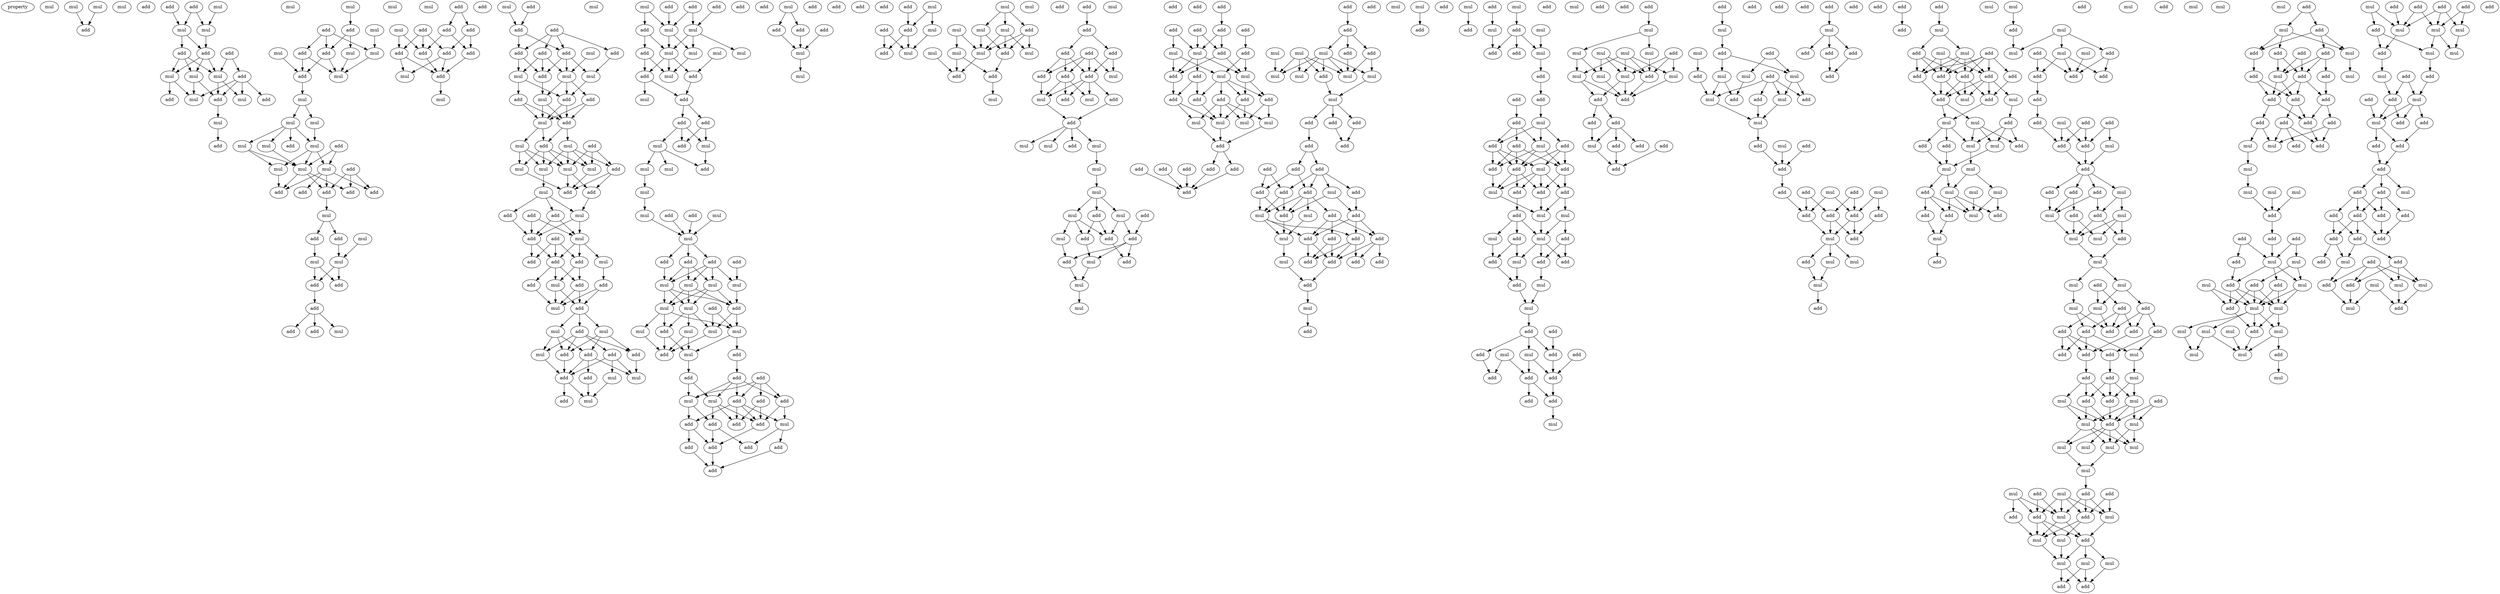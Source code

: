digraph {
    node [fontcolor=black]
    property [mul=2,lf=1.4]
    0 [ label = mul ];
    1 [ label = mul ];
    2 [ label = mul ];
    3 [ label = mul ];
    4 [ label = add ];
    5 [ label = add ];
    6 [ label = add ];
    7 [ label = mul ];
    8 [ label = mul ];
    9 [ label = add ];
    10 [ label = mul ];
    11 [ label = mul ];
    12 [ label = add ];
    13 [ label = add ];
    14 [ label = add ];
    15 [ label = mul ];
    16 [ label = add ];
    17 [ label = mul ];
    18 [ label = mul ];
    19 [ label = add ];
    20 [ label = mul ];
    21 [ label = add ];
    22 [ label = add ];
    23 [ label = mul ];
    24 [ label = mul ];
    25 [ label = add ];
    26 [ label = mul ];
    27 [ label = mul ];
    28 [ label = add ];
    29 [ label = add ];
    30 [ label = mul ];
    31 [ label = add ];
    32 [ label = add ];
    33 [ label = mul ];
    34 [ label = mul ];
    35 [ label = add ];
    36 [ label = mul ];
    37 [ label = mul ];
    38 [ label = mul ];
    39 [ label = mul ];
    40 [ label = add ];
    41 [ label = mul ];
    42 [ label = add ];
    43 [ label = mul ];
    44 [ label = mul ];
    45 [ label = mul ];
    46 [ label = add ];
    47 [ label = mul ];
    48 [ label = mul ];
    49 [ label = add ];
    50 [ label = add ];
    51 [ label = add ];
    52 [ label = add ];
    53 [ label = add ];
    54 [ label = mul ];
    55 [ label = mul ];
    56 [ label = add ];
    57 [ label = add ];
    58 [ label = mul ];
    59 [ label = mul ];
    60 [ label = mul ];
    61 [ label = add ];
    62 [ label = add ];
    63 [ label = add ];
    64 [ label = add ];
    65 [ label = mul ];
    66 [ label = add ];
    67 [ label = mul ];
    68 [ label = add ];
    69 [ label = mul ];
    70 [ label = add ];
    71 [ label = add ];
    72 [ label = add ];
    73 [ label = add ];
    74 [ label = add ];
    75 [ label = add ];
    76 [ label = add ];
    77 [ label = mul ];
    78 [ label = add ];
    79 [ label = add ];
    80 [ label = mul ];
    81 [ label = mul ];
    82 [ label = add ];
    83 [ label = add ];
    84 [ label = add ];
    85 [ label = add ];
    86 [ label = mul ];
    87 [ label = add ];
    88 [ label = add ];
    89 [ label = add ];
    90 [ label = add ];
    91 [ label = mul ];
    92 [ label = mul ];
    93 [ label = mul ];
    94 [ label = mul ];
    95 [ label = add ];
    96 [ label = add ];
    97 [ label = add ];
    98 [ label = mul ];
    99 [ label = add ];
    100 [ label = add ];
    101 [ label = mul ];
    102 [ label = add ];
    103 [ label = mul ];
    104 [ label = mul ];
    105 [ label = mul ];
    106 [ label = add ];
    107 [ label = mul ];
    108 [ label = mul ];
    109 [ label = add ];
    110 [ label = add ];
    111 [ label = mul ];
    112 [ label = add ];
    113 [ label = add ];
    114 [ label = mul ];
    115 [ label = add ];
    116 [ label = add ];
    117 [ label = mul ];
    118 [ label = add ];
    119 [ label = mul ];
    120 [ label = add ];
    121 [ label = add ];
    122 [ label = add ];
    123 [ label = mul ];
    124 [ label = add ];
    125 [ label = add ];
    126 [ label = add ];
    127 [ label = mul ];
    128 [ label = add ];
    129 [ label = add ];
    130 [ label = mul ];
    131 [ label = mul ];
    132 [ label = add ];
    133 [ label = add ];
    134 [ label = mul ];
    135 [ label = add ];
    136 [ label = add ];
    137 [ label = add ];
    138 [ label = mul ];
    139 [ label = add ];
    140 [ label = mul ];
    141 [ label = add ];
    142 [ label = mul ];
    143 [ label = mul ];
    144 [ label = mul ];
    145 [ label = add ];
    146 [ label = add ];
    147 [ label = add ];
    148 [ label = add ];
    149 [ label = mul ];
    150 [ label = mul ];
    151 [ label = mul ];
    152 [ label = add ];
    153 [ label = mul ];
    154 [ label = mul ];
    155 [ label = mul ];
    156 [ label = add ];
    157 [ label = mul ];
    158 [ label = add ];
    159 [ label = mul ];
    160 [ label = add ];
    161 [ label = add ];
    162 [ label = add ];
    163 [ label = mul ];
    164 [ label = mul ];
    165 [ label = add ];
    166 [ label = add ];
    167 [ label = mul ];
    168 [ label = mul ];
    169 [ label = add ];
    170 [ label = mul ];
    171 [ label = mul ];
    172 [ label = add ];
    173 [ label = add ];
    174 [ label = add ];
    175 [ label = mul ];
    176 [ label = mul ];
    177 [ label = add ];
    178 [ label = add ];
    179 [ label = add ];
    180 [ label = add ];
    181 [ label = mul ];
    182 [ label = mul ];
    183 [ label = mul ];
    184 [ label = mul ];
    185 [ label = mul ];
    186 [ label = add ];
    187 [ label = add ];
    188 [ label = mul ];
    189 [ label = mul ];
    190 [ label = add ];
    191 [ label = mul ];
    192 [ label = mul ];
    193 [ label = mul ];
    194 [ label = add ];
    195 [ label = mul ];
    196 [ label = add ];
    197 [ label = add ];
    198 [ label = add ];
    199 [ label = add ];
    200 [ label = add ];
    201 [ label = add ];
    202 [ label = add ];
    203 [ label = mul ];
    204 [ label = mul ];
    205 [ label = add ];
    206 [ label = add ];
    207 [ label = add ];
    208 [ label = add ];
    209 [ label = mul ];
    210 [ label = add ];
    211 [ label = add ];
    212 [ label = add ];
    213 [ label = add ];
    214 [ label = add ];
    215 [ label = mul ];
    216 [ label = add ];
    217 [ label = add ];
    218 [ label = add ];
    219 [ label = add ];
    220 [ label = add ];
    221 [ label = mul ];
    222 [ label = add ];
    223 [ label = add ];
    224 [ label = mul ];
    225 [ label = add ];
    226 [ label = mul ];
    227 [ label = mul ];
    228 [ label = add ];
    229 [ label = add ];
    230 [ label = add ];
    231 [ label = mul ];
    232 [ label = mul ];
    233 [ label = mul ];
    234 [ label = mul ];
    235 [ label = mul ];
    236 [ label = add ];
    237 [ label = mul ];
    238 [ label = mul ];
    239 [ label = mul ];
    240 [ label = add ];
    241 [ label = mul ];
    242 [ label = add ];
    243 [ label = add ];
    244 [ label = mul ];
    245 [ label = mul ];
    246 [ label = add ];
    247 [ label = add ];
    248 [ label = add ];
    249 [ label = add ];
    250 [ label = add ];
    251 [ label = add ];
    252 [ label = add ];
    253 [ label = add ];
    254 [ label = add ];
    255 [ label = mul ];
    256 [ label = mul ];
    257 [ label = mul ];
    258 [ label = add ];
    259 [ label = add ];
    260 [ label = add ];
    261 [ label = mul ];
    262 [ label = mul ];
    263 [ label = mul ];
    264 [ label = add ];
    265 [ label = mul ];
    266 [ label = mul ];
    267 [ label = add ];
    268 [ label = mul ];
    269 [ label = mul ];
    270 [ label = add ];
    271 [ label = add ];
    272 [ label = mul ];
    273 [ label = add ];
    274 [ label = add ];
    275 [ label = mul ];
    276 [ label = add ];
    277 [ label = mul ];
    278 [ label = add ];
    279 [ label = add ];
    280 [ label = mul ];
    281 [ label = add ];
    282 [ label = mul ];
    283 [ label = add ];
    284 [ label = add ];
    285 [ label = add ];
    286 [ label = add ];
    287 [ label = add ];
    288 [ label = mul ];
    289 [ label = mul ];
    290 [ label = add ];
    291 [ label = add ];
    292 [ label = add ];
    293 [ label = mul ];
    294 [ label = add ];
    295 [ label = mul ];
    296 [ label = add ];
    297 [ label = add ];
    298 [ label = add ];
    299 [ label = add ];
    300 [ label = add ];
    301 [ label = mul ];
    302 [ label = mul ];
    303 [ label = mul ];
    304 [ label = mul ];
    305 [ label = add ];
    306 [ label = add ];
    307 [ label = add ];
    308 [ label = add ];
    309 [ label = add ];
    310 [ label = add ];
    311 [ label = add ];
    312 [ label = add ];
    313 [ label = add ];
    314 [ label = add ];
    315 [ label = add ];
    316 [ label = mul ];
    317 [ label = mul ];
    318 [ label = add ];
    319 [ label = mul ];
    320 [ label = mul ];
    321 [ label = mul ];
    322 [ label = mul ];
    323 [ label = mul ];
    324 [ label = add ];
    325 [ label = mul ];
    326 [ label = add ];
    327 [ label = add ];
    328 [ label = add ];
    329 [ label = mul ];
    330 [ label = add ];
    331 [ label = add ];
    332 [ label = add ];
    333 [ label = add ];
    334 [ label = add ];
    335 [ label = add ];
    336 [ label = mul ];
    337 [ label = add ];
    338 [ label = add ];
    339 [ label = add ];
    340 [ label = add ];
    341 [ label = add ];
    342 [ label = mul ];
    343 [ label = add ];
    344 [ label = mul ];
    345 [ label = add ];
    346 [ label = add ];
    347 [ label = add ];
    348 [ label = mul ];
    349 [ label = add ];
    350 [ label = add ];
    351 [ label = mul ];
    352 [ label = add ];
    353 [ label = add ];
    354 [ label = add ];
    355 [ label = add ];
    356 [ label = mul ];
    357 [ label = add ];
    358 [ label = mul ];
    359 [ label = add ];
    360 [ label = add ];
    361 [ label = mul ];
    362 [ label = add ];
    363 [ label = add ];
    364 [ label = mul ];
    365 [ label = add ];
    366 [ label = mul ];
    367 [ label = mul ];
    368 [ label = add ];
    369 [ label = add ];
    370 [ label = add ];
    371 [ label = mul ];
    372 [ label = mul ];
    373 [ label = add ];
    374 [ label = add ];
    375 [ label = add ];
    376 [ label = add ];
    377 [ label = add ];
    378 [ label = mul ];
    379 [ label = add ];
    380 [ label = mul ];
    381 [ label = add ];
    382 [ label = add ];
    383 [ label = add ];
    384 [ label = add ];
    385 [ label = add ];
    386 [ label = mul ];
    387 [ label = add ];
    388 [ label = add ];
    389 [ label = mul ];
    390 [ label = add ];
    391 [ label = add ];
    392 [ label = mul ];
    393 [ label = mul ];
    394 [ label = add ];
    395 [ label = add ];
    396 [ label = mul ];
    397 [ label = mul ];
    398 [ label = add ];
    399 [ label = add ];
    400 [ label = add ];
    401 [ label = mul ];
    402 [ label = add ];
    403 [ label = mul ];
    404 [ label = mul ];
    405 [ label = add ];
    406 [ label = add ];
    407 [ label = mul ];
    408 [ label = mul ];
    409 [ label = add ];
    410 [ label = add ];
    411 [ label = add ];
    412 [ label = add ];
    413 [ label = add ];
    414 [ label = add ];
    415 [ label = add ];
    416 [ label = add ];
    417 [ label = mul ];
    418 [ label = add ];
    419 [ label = add ];
    420 [ label = mul ];
    421 [ label = mul ];
    422 [ label = add ];
    423 [ label = mul ];
    424 [ label = mul ];
    425 [ label = mul ];
    426 [ label = mul ];
    427 [ label = mul ];
    428 [ label = add ];
    429 [ label = mul ];
    430 [ label = mul ];
    431 [ label = add ];
    432 [ label = add ];
    433 [ label = add ];
    434 [ label = add ];
    435 [ label = add ];
    436 [ label = add ];
    437 [ label = add ];
    438 [ label = mul ];
    439 [ label = add ];
    440 [ label = add ];
    441 [ label = add ];
    442 [ label = add ];
    443 [ label = mul ];
    444 [ label = add ];
    445 [ label = mul ];
    446 [ label = add ];
    447 [ label = add ];
    448 [ label = mul ];
    449 [ label = add ];
    450 [ label = mul ];
    451 [ label = mul ];
    452 [ label = add ];
    453 [ label = add ];
    454 [ label = mul ];
    455 [ label = add ];
    456 [ label = mul ];
    457 [ label = mul ];
    458 [ label = add ];
    459 [ label = mul ];
    460 [ label = add ];
    461 [ label = add ];
    462 [ label = mul ];
    463 [ label = add ];
    464 [ label = add ];
    465 [ label = mul ];
    466 [ label = add ];
    467 [ label = add ];
    468 [ label = add ];
    469 [ label = add ];
    470 [ label = add ];
    471 [ label = add ];
    472 [ label = mul ];
    473 [ label = mul ];
    474 [ label = add ];
    475 [ label = mul ];
    476 [ label = mul ];
    477 [ label = add ];
    478 [ label = add ];
    479 [ label = add ];
    480 [ label = mul ];
    481 [ label = add ];
    482 [ label = add ];
    483 [ label = add ];
    484 [ label = add ];
    485 [ label = add ];
    486 [ label = add ];
    487 [ label = add ];
    488 [ label = add ];
    489 [ label = add ];
    490 [ label = mul ];
    491 [ label = mul ];
    492 [ label = mul ];
    493 [ label = add ];
    494 [ label = mul ];
    495 [ label = add ];
    496 [ label = add ];
    497 [ label = add ];
    498 [ label = add ];
    499 [ label = add ];
    500 [ label = add ];
    501 [ label = add ];
    502 [ label = add ];
    503 [ label = mul ];
    504 [ label = mul ];
    505 [ label = add ];
    506 [ label = mul ];
    507 [ label = mul ];
    508 [ label = add ];
    509 [ label = mul ];
    510 [ label = mul ];
    511 [ label = add ];
    512 [ label = add ];
    513 [ label = mul ];
    514 [ label = mul ];
    515 [ label = add ];
    516 [ label = mul ];
    517 [ label = mul ];
    518 [ label = mul ];
    519 [ label = add ];
    520 [ label = add ];
    521 [ label = add ];
    522 [ label = mul ];
    523 [ label = mul ];
    524 [ label = mul ];
    525 [ label = add ];
    526 [ label = add ];
    527 [ label = mul ];
    528 [ label = mul ];
    529 [ label = add ];
    530 [ label = add ];
    531 [ label = mul ];
    532 [ label = mul ];
    533 [ label = mul ];
    534 [ label = add ];
    535 [ label = add ];
    536 [ label = add ];
    537 [ label = add ];
    538 [ label = add ];
    539 [ label = add ];
    540 [ label = add ];
    541 [ label = mul ];
    542 [ label = add ];
    543 [ label = add ];
    544 [ label = add ];
    545 [ label = mul ];
    546 [ label = add ];
    547 [ label = add ];
    548 [ label = add ];
    549 [ label = mul ];
    550 [ label = add ];
    551 [ label = add ];
    552 [ label = mul ];
    553 [ label = add ];
    554 [ label = mul ];
    555 [ label = add ];
    556 [ label = mul ];
    557 [ label = add ];
    558 [ label = mul ];
    559 [ label = mul ];
    560 [ label = mul ];
    561 [ label = mul ];
    562 [ label = add ];
    563 [ label = mul ];
    564 [ label = mul ];
    565 [ label = mul ];
    566 [ label = mul ];
    567 [ label = add ];
    568 [ label = add ];
    569 [ label = add ];
    570 [ label = add ];
    571 [ label = add ];
    572 [ label = add ];
    573 [ label = add ];
    574 [ label = add ];
    575 [ label = mul ];
    576 [ label = add ];
    577 [ label = add ];
    578 [ label = add ];
    579 [ label = mul ];
    580 [ label = add ];
    581 [ label = add ];
    582 [ label = mul ];
    583 [ label = add ];
    584 [ label = mul ];
    585 [ label = add ];
    586 [ label = mul ];
    587 [ label = mul ];
    588 [ label = add ];
    589 [ label = mul ];
    590 [ label = mul ];
    591 [ label = mul ];
    592 [ label = mul ];
    593 [ label = mul ];
    594 [ label = mul ];
    595 [ label = add ];
    596 [ label = add ];
    597 [ label = add ];
    598 [ label = mul ];
    599 [ label = add ];
    600 [ label = add ];
    601 [ label = mul ];
    602 [ label = mul ];
    603 [ label = add ];
    604 [ label = mul ];
    605 [ label = add ];
    606 [ label = mul ];
    607 [ label = mul ];
    608 [ label = mul ];
    609 [ label = mul ];
    610 [ label = mul ];
    611 [ label = add ];
    612 [ label = add ];
    613 [ label = add ];
    614 [ label = add ];
    615 [ label = mul ];
    616 [ label = add ];
    617 [ label = add ];
    618 [ label = add ];
    619 [ label = add ];
    620 [ label = mul ];
    621 [ label = add ];
    622 [ label = mul ];
    623 [ label = add ];
    624 [ label = add ];
    625 [ label = mul ];
    626 [ label = add ];
    627 [ label = add ];
    628 [ label = add ];
    629 [ label = add ];
    630 [ label = add ];
    631 [ label = add ];
    632 [ label = add ];
    633 [ label = add ];
    634 [ label = mul ];
    635 [ label = mul ];
    636 [ label = add ];
    637 [ label = mul ];
    638 [ label = mul ];
    639 [ label = mul ];
    640 [ label = mul ];
    641 [ label = add ];
    642 [ label = add ];
    643 [ label = add ];
    644 [ label = add ];
    645 [ label = add ];
    646 [ label = mul ];
    647 [ label = mul ];
    648 [ label = add ];
    649 [ label = mul ];
    650 [ label = mul ];
    651 [ label = add ];
    652 [ label = add ];
    653 [ label = add ];
    654 [ label = mul ];
    655 [ label = mul ];
    656 [ label = mul ];
    657 [ label = mul ];
    658 [ label = mul ];
    659 [ label = add ];
    660 [ label = mul ];
    661 [ label = add ];
    662 [ label = mul ];
    663 [ label = mul ];
    664 [ label = mul ];
    665 [ label = add ];
    666 [ label = add ];
    667 [ label = add ];
    668 [ label = add ];
    669 [ label = mul ];
    670 [ label = add ];
    671 [ label = mul ];
    672 [ label = mul ];
    673 [ label = mul ];
    674 [ label = mul ];
    675 [ label = add ];
    676 [ label = mul ];
    677 [ label = add ];
    678 [ label = mul ];
    679 [ label = add ];
    680 [ label = add ];
    681 [ label = add ];
    682 [ label = add ];
    683 [ label = mul ];
    684 [ label = mul ];
    685 [ label = add ];
    686 [ label = add ];
    687 [ label = add ];
    688 [ label = add ];
    689 [ label = add ];
    690 [ label = add ];
    691 [ label = mul ];
    692 [ label = add ];
    693 [ label = add ];
    694 [ label = add ];
    695 [ label = add ];
    696 [ label = add ];
    697 [ label = add ];
    698 [ label = add ];
    699 [ label = add ];
    700 [ label = add ];
    701 [ label = add ];
    702 [ label = mul ];
    703 [ label = add ];
    704 [ label = add ];
    705 [ label = mul ];
    706 [ label = mul ];
    707 [ label = add ];
    708 [ label = mul ];
    709 [ label = add ];
    710 [ label = mul ];
    1 -> 5 [ name = 0 ];
    2 -> 5 [ name = 1 ];
    6 -> 11 [ name = 2 ];
    8 -> 10 [ name = 3 ];
    9 -> 10 [ name = 4 ];
    9 -> 11 [ name = 5 ];
    10 -> 12 [ name = 6 ];
    11 -> 12 [ name = 7 ];
    11 -> 13 [ name = 8 ];
    12 -> 15 [ name = 9 ];
    12 -> 17 [ name = 10 ];
    12 -> 18 [ name = 11 ];
    13 -> 15 [ name = 12 ];
    13 -> 17 [ name = 13 ];
    13 -> 18 [ name = 14 ];
    14 -> 15 [ name = 15 ];
    14 -> 16 [ name = 16 ];
    15 -> 22 [ name = 17 ];
    15 -> 23 [ name = 18 ];
    16 -> 20 [ name = 19 ];
    16 -> 21 [ name = 20 ];
    16 -> 22 [ name = 21 ];
    16 -> 23 [ name = 22 ];
    17 -> 20 [ name = 23 ];
    17 -> 22 [ name = 24 ];
    18 -> 19 [ name = 25 ];
    18 -> 20 [ name = 26 ];
    22 -> 24 [ name = 27 ];
    24 -> 25 [ name = 28 ];
    26 -> 29 [ name = 29 ];
    27 -> 33 [ name = 30 ];
    28 -> 31 [ name = 31 ];
    28 -> 32 [ name = 32 ];
    28 -> 33 [ name = 33 ];
    29 -> 31 [ name = 34 ];
    29 -> 34 [ name = 35 ];
    30 -> 35 [ name = 36 ];
    31 -> 35 [ name = 37 ];
    31 -> 36 [ name = 38 ];
    32 -> 35 [ name = 39 ];
    32 -> 36 [ name = 40 ];
    33 -> 36 [ name = 41 ];
    34 -> 36 [ name = 42 ];
    35 -> 37 [ name = 43 ];
    37 -> 38 [ name = 44 ];
    37 -> 39 [ name = 45 ];
    38 -> 40 [ name = 46 ];
    38 -> 41 [ name = 47 ];
    38 -> 43 [ name = 48 ];
    38 -> 44 [ name = 49 ];
    39 -> 44 [ name = 50 ];
    41 -> 45 [ name = 51 ];
    41 -> 47 [ name = 52 ];
    42 -> 47 [ name = 53 ];
    42 -> 48 [ name = 54 ];
    43 -> 47 [ name = 55 ];
    44 -> 45 [ name = 56 ];
    44 -> 47 [ name = 57 ];
    44 -> 48 [ name = 58 ];
    45 -> 51 [ name = 59 ];
    46 -> 50 [ name = 60 ];
    46 -> 52 [ name = 61 ];
    46 -> 53 [ name = 62 ];
    47 -> 50 [ name = 63 ];
    47 -> 51 [ name = 64 ];
    47 -> 53 [ name = 65 ];
    48 -> 49 [ name = 66 ];
    48 -> 51 [ name = 67 ];
    48 -> 52 [ name = 68 ];
    48 -> 53 [ name = 69 ];
    53 -> 54 [ name = 70 ];
    54 -> 56 [ name = 71 ];
    54 -> 57 [ name = 72 ];
    55 -> 60 [ name = 73 ];
    56 -> 60 [ name = 74 ];
    57 -> 59 [ name = 75 ];
    59 -> 61 [ name = 76 ];
    59 -> 62 [ name = 77 ];
    60 -> 61 [ name = 78 ];
    60 -> 62 [ name = 79 ];
    62 -> 63 [ name = 80 ];
    63 -> 64 [ name = 81 ];
    63 -> 66 [ name = 82 ];
    63 -> 67 [ name = 83 ];
    68 -> 70 [ name = 84 ];
    68 -> 72 [ name = 85 ];
    69 -> 73 [ name = 86 ];
    69 -> 75 [ name = 87 ];
    70 -> 74 [ name = 88 ];
    70 -> 76 [ name = 89 ];
    71 -> 73 [ name = 90 ];
    71 -> 74 [ name = 91 ];
    71 -> 75 [ name = 92 ];
    72 -> 75 [ name = 93 ];
    72 -> 76 [ name = 94 ];
    73 -> 77 [ name = 95 ];
    73 -> 78 [ name = 96 ];
    74 -> 77 [ name = 97 ];
    74 -> 78 [ name = 98 ];
    75 -> 78 [ name = 99 ];
    76 -> 78 [ name = 100 ];
    78 -> 80 [ name = 101 ];
    81 -> 83 [ name = 102 ];
    82 -> 83 [ name = 103 ];
    83 -> 87 [ name = 104 ];
    83 -> 89 [ name = 105 ];
    84 -> 85 [ name = 106 ];
    84 -> 87 [ name = 107 ];
    84 -> 88 [ name = 108 ];
    84 -> 89 [ name = 109 ];
    85 -> 92 [ name = 110 ];
    86 -> 93 [ name = 111 ];
    87 -> 90 [ name = 112 ];
    87 -> 91 [ name = 113 ];
    88 -> 90 [ name = 114 ];
    88 -> 91 [ name = 115 ];
    88 -> 93 [ name = 116 ];
    89 -> 90 [ name = 117 ];
    89 -> 92 [ name = 118 ];
    89 -> 93 [ name = 119 ];
    90 -> 94 [ name = 120 ];
    91 -> 95 [ name = 121 ];
    91 -> 96 [ name = 122 ];
    92 -> 95 [ name = 123 ];
    93 -> 94 [ name = 124 ];
    93 -> 95 [ name = 125 ];
    93 -> 97 [ name = 126 ];
    94 -> 98 [ name = 127 ];
    94 -> 99 [ name = 128 ];
    95 -> 98 [ name = 129 ];
    95 -> 99 [ name = 130 ];
    96 -> 98 [ name = 131 ];
    96 -> 99 [ name = 132 ];
    97 -> 98 [ name = 133 ];
    97 -> 99 [ name = 134 ];
    98 -> 102 [ name = 135 ];
    98 -> 103 [ name = 136 ];
    99 -> 101 [ name = 137 ];
    99 -> 102 [ name = 138 ];
    100 -> 104 [ name = 139 ];
    100 -> 106 [ name = 140 ];
    100 -> 107 [ name = 141 ];
    101 -> 104 [ name = 142 ];
    101 -> 106 [ name = 143 ];
    101 -> 107 [ name = 144 ];
    101 -> 108 [ name = 145 ];
    102 -> 104 [ name = 146 ];
    102 -> 105 [ name = 147 ];
    102 -> 107 [ name = 148 ];
    102 -> 108 [ name = 149 ];
    103 -> 104 [ name = 150 ];
    103 -> 105 [ name = 151 ];
    103 -> 108 [ name = 152 ];
    104 -> 109 [ name = 153 ];
    104 -> 110 [ name = 154 ];
    105 -> 109 [ name = 155 ];
    106 -> 109 [ name = 156 ];
    106 -> 110 [ name = 157 ];
    107 -> 109 [ name = 158 ];
    108 -> 111 [ name = 159 ];
    110 -> 114 [ name = 160 ];
    111 -> 113 [ name = 161 ];
    111 -> 114 [ name = 162 ];
    111 -> 115 [ name = 163 ];
    112 -> 117 [ name = 164 ];
    112 -> 118 [ name = 165 ];
    113 -> 118 [ name = 166 ];
    114 -> 117 [ name = 167 ];
    114 -> 118 [ name = 168 ];
    115 -> 117 [ name = 169 ];
    115 -> 118 [ name = 170 ];
    116 -> 120 [ name = 171 ];
    116 -> 121 [ name = 172 ];
    116 -> 122 [ name = 173 ];
    117 -> 119 [ name = 174 ];
    117 -> 121 [ name = 175 ];
    117 -> 122 [ name = 176 ];
    118 -> 120 [ name = 177 ];
    118 -> 122 [ name = 178 ];
    119 -> 125 [ name = 179 ];
    121 -> 123 [ name = 180 ];
    121 -> 126 [ name = 181 ];
    122 -> 123 [ name = 182 ];
    122 -> 124 [ name = 183 ];
    122 -> 126 [ name = 184 ];
    123 -> 127 [ name = 185 ];
    123 -> 128 [ name = 186 ];
    124 -> 127 [ name = 187 ];
    125 -> 127 [ name = 188 ];
    125 -> 128 [ name = 189 ];
    126 -> 127 [ name = 190 ];
    126 -> 128 [ name = 191 ];
    128 -> 129 [ name = 192 ];
    128 -> 130 [ name = 193 ];
    128 -> 131 [ name = 194 ];
    129 -> 132 [ name = 195 ];
    129 -> 133 [ name = 196 ];
    129 -> 134 [ name = 197 ];
    129 -> 135 [ name = 198 ];
    130 -> 132 [ name = 199 ];
    130 -> 134 [ name = 200 ];
    130 -> 136 [ name = 201 ];
    131 -> 132 [ name = 202 ];
    131 -> 133 [ name = 203 ];
    131 -> 136 [ name = 204 ];
    132 -> 137 [ name = 205 ];
    133 -> 138 [ name = 206 ];
    134 -> 137 [ name = 207 ];
    135 -> 137 [ name = 208 ];
    135 -> 138 [ name = 209 ];
    135 -> 140 [ name = 210 ];
    136 -> 137 [ name = 211 ];
    136 -> 138 [ name = 212 ];
    136 -> 139 [ name = 213 ];
    137 -> 141 [ name = 214 ];
    137 -> 142 [ name = 215 ];
    139 -> 142 [ name = 216 ];
    140 -> 142 [ name = 217 ];
    144 -> 148 [ name = 218 ];
    144 -> 150 [ name = 219 ];
    145 -> 150 [ name = 220 ];
    146 -> 149 [ name = 221 ];
    147 -> 149 [ name = 222 ];
    147 -> 150 [ name = 223 ];
    148 -> 151 [ name = 224 ];
    148 -> 152 [ name = 225 ];
    149 -> 151 [ name = 226 ];
    149 -> 154 [ name = 227 ];
    149 -> 155 [ name = 228 ];
    150 -> 151 [ name = 229 ];
    150 -> 155 [ name = 230 ];
    151 -> 156 [ name = 231 ];
    151 -> 157 [ name = 232 ];
    151 -> 158 [ name = 233 ];
    152 -> 156 [ name = 234 ];
    152 -> 157 [ name = 235 ];
    153 -> 158 [ name = 236 ];
    155 -> 157 [ name = 237 ];
    156 -> 159 [ name = 238 ];
    156 -> 160 [ name = 239 ];
    158 -> 160 [ name = 240 ];
    160 -> 161 [ name = 241 ];
    160 -> 162 [ name = 242 ];
    161 -> 164 [ name = 243 ];
    161 -> 165 [ name = 244 ];
    162 -> 163 [ name = 245 ];
    162 -> 164 [ name = 246 ];
    162 -> 165 [ name = 247 ];
    163 -> 166 [ name = 248 ];
    163 -> 167 [ name = 249 ];
    163 -> 168 [ name = 250 ];
    164 -> 166 [ name = 251 ];
    168 -> 170 [ name = 252 ];
    170 -> 171 [ name = 253 ];
    171 -> 176 [ name = 254 ];
    173 -> 176 [ name = 255 ];
    174 -> 176 [ name = 256 ];
    175 -> 176 [ name = 257 ];
    176 -> 177 [ name = 258 ];
    176 -> 178 [ name = 259 ];
    176 -> 179 [ name = 260 ];
    177 -> 181 [ name = 261 ];
    177 -> 183 [ name = 262 ];
    177 -> 184 [ name = 263 ];
    178 -> 183 [ name = 264 ];
    179 -> 181 [ name = 265 ];
    179 -> 182 [ name = 266 ];
    179 -> 183 [ name = 267 ];
    179 -> 184 [ name = 268 ];
    180 -> 182 [ name = 269 ];
    181 -> 185 [ name = 270 ];
    181 -> 187 [ name = 271 ];
    181 -> 188 [ name = 272 ];
    182 -> 187 [ name = 273 ];
    183 -> 185 [ name = 274 ];
    183 -> 187 [ name = 275 ];
    183 -> 188 [ name = 276 ];
    184 -> 185 [ name = 277 ];
    184 -> 187 [ name = 278 ];
    184 -> 188 [ name = 279 ];
    185 -> 190 [ name = 280 ];
    185 -> 191 [ name = 281 ];
    185 -> 193 [ name = 282 ];
    186 -> 189 [ name = 283 ];
    186 -> 193 [ name = 284 ];
    187 -> 189 [ name = 285 ];
    187 -> 193 [ name = 286 ];
    188 -> 189 [ name = 287 ];
    188 -> 190 [ name = 288 ];
    188 -> 192 [ name = 289 ];
    189 -> 194 [ name = 290 ];
    189 -> 195 [ name = 291 ];
    190 -> 195 [ name = 292 ];
    190 -> 196 [ name = 293 ];
    191 -> 195 [ name = 294 ];
    191 -> 196 [ name = 295 ];
    192 -> 196 [ name = 296 ];
    193 -> 196 [ name = 297 ];
    194 -> 197 [ name = 298 ];
    195 -> 199 [ name = 299 ];
    197 -> 200 [ name = 300 ];
    197 -> 201 [ name = 301 ];
    197 -> 203 [ name = 302 ];
    197 -> 204 [ name = 303 ];
    198 -> 200 [ name = 304 ];
    198 -> 201 [ name = 305 ];
    198 -> 202 [ name = 306 ];
    198 -> 204 [ name = 307 ];
    199 -> 203 [ name = 308 ];
    199 -> 204 [ name = 309 ];
    200 -> 206 [ name = 310 ];
    200 -> 207 [ name = 311 ];
    200 -> 208 [ name = 312 ];
    200 -> 209 [ name = 313 ];
    201 -> 207 [ name = 314 ];
    201 -> 209 [ name = 315 ];
    202 -> 207 [ name = 316 ];
    202 -> 208 [ name = 317 ];
    203 -> 205 [ name = 318 ];
    203 -> 207 [ name = 319 ];
    203 -> 208 [ name = 320 ];
    204 -> 205 [ name = 321 ];
    204 -> 206 [ name = 322 ];
    205 -> 210 [ name = 323 ];
    205 -> 212 [ name = 324 ];
    206 -> 210 [ name = 325 ];
    206 -> 211 [ name = 326 ];
    207 -> 210 [ name = 327 ];
    209 -> 212 [ name = 328 ];
    209 -> 213 [ name = 329 ];
    210 -> 214 [ name = 330 ];
    211 -> 214 [ name = 331 ];
    213 -> 214 [ name = 332 ];
    215 -> 216 [ name = 333 ];
    215 -> 218 [ name = 334 ];
    216 -> 221 [ name = 335 ];
    218 -> 221 [ name = 336 ];
    219 -> 221 [ name = 337 ];
    221 -> 224 [ name = 338 ];
    225 -> 228 [ name = 339 ];
    226 -> 227 [ name = 340 ];
    226 -> 228 [ name = 341 ];
    227 -> 231 [ name = 342 ];
    228 -> 230 [ name = 343 ];
    228 -> 231 [ name = 344 ];
    229 -> 230 [ name = 345 ];
    229 -> 231 [ name = 346 ];
    232 -> 233 [ name = 347 ];
    232 -> 235 [ name = 348 ];
    232 -> 236 [ name = 349 ];
    233 -> 240 [ name = 350 ];
    233 -> 241 [ name = 351 ];
    234 -> 238 [ name = 352 ];
    234 -> 241 [ name = 353 ];
    235 -> 239 [ name = 354 ];
    235 -> 240 [ name = 355 ];
    235 -> 241 [ name = 356 ];
    236 -> 239 [ name = 357 ];
    236 -> 240 [ name = 358 ];
    236 -> 241 [ name = 359 ];
    237 -> 242 [ name = 360 ];
    238 -> 242 [ name = 361 ];
    238 -> 243 [ name = 362 ];
    240 -> 243 [ name = 363 ];
    241 -> 242 [ name = 364 ];
    243 -> 245 [ name = 365 ];
    247 -> 248 [ name = 366 ];
    248 -> 249 [ name = 367 ];
    248 -> 251 [ name = 368 ];
    249 -> 252 [ name = 369 ];
    249 -> 253 [ name = 370 ];
    249 -> 254 [ name = 371 ];
    250 -> 252 [ name = 372 ];
    250 -> 253 [ name = 373 ];
    250 -> 254 [ name = 374 ];
    250 -> 255 [ name = 375 ];
    251 -> 253 [ name = 376 ];
    251 -> 255 [ name = 377 ];
    252 -> 257 [ name = 378 ];
    253 -> 256 [ name = 379 ];
    253 -> 257 [ name = 380 ];
    253 -> 258 [ name = 381 ];
    253 -> 259 [ name = 382 ];
    254 -> 256 [ name = 383 ];
    254 -> 257 [ name = 384 ];
    254 -> 259 [ name = 385 ];
    257 -> 260 [ name = 386 ];
    258 -> 260 [ name = 387 ];
    260 -> 261 [ name = 388 ];
    260 -> 263 [ name = 389 ];
    260 -> 264 [ name = 390 ];
    260 -> 265 [ name = 391 ];
    265 -> 266 [ name = 392 ];
    266 -> 268 [ name = 393 ];
    268 -> 269 [ name = 394 ];
    268 -> 270 [ name = 395 ];
    268 -> 272 [ name = 396 ];
    269 -> 273 [ name = 397 ];
    269 -> 274 [ name = 398 ];
    270 -> 273 [ name = 399 ];
    270 -> 276 [ name = 400 ];
    271 -> 274 [ name = 401 ];
    272 -> 273 [ name = 402 ];
    272 -> 275 [ name = 403 ];
    272 -> 276 [ name = 404 ];
    273 -> 279 [ name = 405 ];
    274 -> 277 [ name = 406 ];
    274 -> 278 [ name = 407 ];
    274 -> 279 [ name = 408 ];
    275 -> 278 [ name = 409 ];
    276 -> 277 [ name = 410 ];
    277 -> 280 [ name = 411 ];
    278 -> 280 [ name = 412 ];
    280 -> 282 [ name = 413 ];
    283 -> 286 [ name = 414 ];
    284 -> 291 [ name = 415 ];
    285 -> 288 [ name = 416 ];
    285 -> 290 [ name = 417 ];
    286 -> 288 [ name = 418 ];
    286 -> 290 [ name = 419 ];
    287 -> 288 [ name = 420 ];
    287 -> 289 [ name = 421 ];
    288 -> 292 [ name = 422 ];
    288 -> 293 [ name = 423 ];
    288 -> 294 [ name = 424 ];
    289 -> 294 [ name = 425 ];
    289 -> 295 [ name = 426 ];
    290 -> 293 [ name = 427 ];
    290 -> 294 [ name = 428 ];
    291 -> 293 [ name = 429 ];
    291 -> 295 [ name = 430 ];
    292 -> 296 [ name = 431 ];
    292 -> 299 [ name = 432 ];
    293 -> 298 [ name = 433 ];
    293 -> 300 [ name = 434 ];
    294 -> 299 [ name = 435 ];
    295 -> 296 [ name = 436 ];
    295 -> 297 [ name = 437 ];
    295 -> 298 [ name = 438 ];
    295 -> 300 [ name = 439 ];
    296 -> 304 [ name = 440 ];
    297 -> 301 [ name = 441 ];
    297 -> 302 [ name = 442 ];
    297 -> 303 [ name = 443 ];
    297 -> 304 [ name = 444 ];
    298 -> 301 [ name = 445 ];
    298 -> 303 [ name = 446 ];
    299 -> 302 [ name = 447 ];
    299 -> 304 [ name = 448 ];
    300 -> 303 [ name = 449 ];
    300 -> 304 [ name = 450 ];
    301 -> 305 [ name = 451 ];
    302 -> 305 [ name = 452 ];
    304 -> 305 [ name = 453 ];
    305 -> 309 [ name = 454 ];
    305 -> 310 [ name = 455 ];
    306 -> 311 [ name = 456 ];
    307 -> 311 [ name = 457 ];
    308 -> 311 [ name = 458 ];
    309 -> 311 [ name = 459 ];
    310 -> 311 [ name = 460 ];
    312 -> 314 [ name = 461 ];
    314 -> 315 [ name = 462 ];
    314 -> 316 [ name = 463 ];
    314 -> 318 [ name = 464 ];
    315 -> 320 [ name = 465 ];
    316 -> 320 [ name = 466 ];
    316 -> 321 [ name = 467 ];
    316 -> 322 [ name = 468 ];
    316 -> 323 [ name = 469 ];
    316 -> 324 [ name = 470 ];
    317 -> 321 [ name = 471 ];
    318 -> 320 [ name = 472 ];
    318 -> 322 [ name = 473 ];
    319 -> 320 [ name = 474 ];
    319 -> 321 [ name = 475 ];
    319 -> 323 [ name = 476 ];
    319 -> 324 [ name = 477 ];
    322 -> 325 [ name = 478 ];
    324 -> 325 [ name = 479 ];
    325 -> 326 [ name = 480 ];
    325 -> 327 [ name = 481 ];
    325 -> 328 [ name = 482 ];
    326 -> 331 [ name = 483 ];
    327 -> 330 [ name = 484 ];
    328 -> 330 [ name = 485 ];
    331 -> 332 [ name = 486 ];
    331 -> 334 [ name = 487 ];
    332 -> 335 [ name = 488 ];
    332 -> 338 [ name = 489 ];
    333 -> 338 [ name = 490 ];
    333 -> 339 [ name = 491 ];
    334 -> 335 [ name = 492 ];
    334 -> 336 [ name = 493 ];
    334 -> 337 [ name = 494 ];
    334 -> 339 [ name = 495 ];
    335 -> 341 [ name = 496 ];
    335 -> 342 [ name = 497 ];
    335 -> 343 [ name = 498 ];
    335 -> 344 [ name = 499 ];
    336 -> 340 [ name = 500 ];
    336 -> 343 [ name = 501 ];
    337 -> 340 [ name = 502 ];
    338 -> 342 [ name = 503 ];
    338 -> 343 [ name = 504 ];
    339 -> 342 [ name = 505 ];
    339 -> 343 [ name = 506 ];
    340 -> 345 [ name = 507 ];
    340 -> 346 [ name = 508 ];
    340 -> 347 [ name = 509 ];
    341 -> 345 [ name = 510 ];
    341 -> 347 [ name = 511 ];
    341 -> 349 [ name = 512 ];
    342 -> 346 [ name = 513 ];
    342 -> 347 [ name = 514 ];
    342 -> 348 [ name = 515 ];
    343 -> 348 [ name = 516 ];
    344 -> 348 [ name = 517 ];
    345 -> 350 [ name = 518 ];
    345 -> 353 [ name = 519 ];
    345 -> 354 [ name = 520 ];
    346 -> 350 [ name = 521 ];
    346 -> 352 [ name = 522 ];
    346 -> 354 [ name = 523 ];
    347 -> 352 [ name = 524 ];
    347 -> 354 [ name = 525 ];
    348 -> 351 [ name = 526 ];
    349 -> 352 [ name = 527 ];
    349 -> 354 [ name = 528 ];
    351 -> 355 [ name = 529 ];
    354 -> 355 [ name = 530 ];
    355 -> 358 [ name = 531 ];
    356 -> 359 [ name = 532 ];
    358 -> 360 [ name = 533 ];
    361 -> 362 [ name = 534 ];
    363 -> 366 [ name = 535 ];
    364 -> 365 [ name = 536 ];
    365 -> 368 [ name = 537 ];
    365 -> 370 [ name = 538 ];
    365 -> 371 [ name = 539 ];
    366 -> 368 [ name = 540 ];
    367 -> 371 [ name = 541 ];
    371 -> 373 [ name = 542 ];
    373 -> 374 [ name = 543 ];
    374 -> 378 [ name = 544 ];
    375 -> 377 [ name = 545 ];
    377 -> 379 [ name = 546 ];
    377 -> 380 [ name = 547 ];
    377 -> 382 [ name = 548 ];
    378 -> 380 [ name = 549 ];
    378 -> 381 [ name = 550 ];
    378 -> 382 [ name = 551 ];
    379 -> 383 [ name = 552 ];
    379 -> 384 [ name = 553 ];
    379 -> 385 [ name = 554 ];
    380 -> 383 [ name = 555 ];
    380 -> 384 [ name = 556 ];
    380 -> 385 [ name = 557 ];
    381 -> 383 [ name = 558 ];
    381 -> 384 [ name = 559 ];
    381 -> 386 [ name = 560 ];
    382 -> 384 [ name = 561 ];
    382 -> 385 [ name = 562 ];
    382 -> 386 [ name = 563 ];
    383 -> 387 [ name = 564 ];
    383 -> 390 [ name = 565 ];
    384 -> 388 [ name = 566 ];
    384 -> 389 [ name = 567 ];
    384 -> 390 [ name = 568 ];
    385 -> 389 [ name = 569 ];
    386 -> 387 [ name = 570 ];
    386 -> 388 [ name = 571 ];
    386 -> 389 [ name = 572 ];
    386 -> 390 [ name = 573 ];
    387 -> 392 [ name = 574 ];
    387 -> 393 [ name = 575 ];
    388 -> 391 [ name = 576 ];
    389 -> 393 [ name = 577 ];
    390 -> 393 [ name = 578 ];
    391 -> 394 [ name = 579 ];
    391 -> 396 [ name = 580 ];
    391 -> 397 [ name = 581 ];
    392 -> 395 [ name = 582 ];
    392 -> 396 [ name = 583 ];
    393 -> 396 [ name = 584 ];
    394 -> 398 [ name = 585 ];
    394 -> 401 [ name = 586 ];
    395 -> 399 [ name = 587 ];
    395 -> 400 [ name = 588 ];
    396 -> 399 [ name = 589 ];
    396 -> 400 [ name = 590 ];
    396 -> 401 [ name = 591 ];
    397 -> 398 [ name = 592 ];
    398 -> 402 [ name = 593 ];
    400 -> 403 [ name = 594 ];
    401 -> 402 [ name = 595 ];
    402 -> 404 [ name = 596 ];
    403 -> 404 [ name = 597 ];
    404 -> 406 [ name = 598 ];
    405 -> 409 [ name = 599 ];
    406 -> 407 [ name = 600 ];
    406 -> 409 [ name = 601 ];
    406 -> 410 [ name = 602 ];
    407 -> 413 [ name = 603 ];
    407 -> 414 [ name = 604 ];
    408 -> 412 [ name = 605 ];
    408 -> 414 [ name = 606 ];
    409 -> 413 [ name = 607 ];
    410 -> 412 [ name = 608 ];
    411 -> 413 [ name = 609 ];
    413 -> 416 [ name = 610 ];
    414 -> 415 [ name = 611 ];
    414 -> 416 [ name = 612 ];
    416 -> 417 [ name = 613 ];
    419 -> 420 [ name = 614 ];
    420 -> 423 [ name = 615 ];
    420 -> 424 [ name = 616 ];
    421 -> 426 [ name = 617 ];
    421 -> 427 [ name = 618 ];
    421 -> 428 [ name = 619 ];
    421 -> 430 [ name = 620 ];
    422 -> 426 [ name = 621 ];
    422 -> 427 [ name = 622 ];
    422 -> 428 [ name = 623 ];
    423 -> 428 [ name = 624 ];
    424 -> 429 [ name = 625 ];
    424 -> 430 [ name = 626 ];
    425 -> 427 [ name = 627 ];
    425 -> 428 [ name = 628 ];
    425 -> 429 [ name = 629 ];
    426 -> 432 [ name = 630 ];
    427 -> 431 [ name = 631 ];
    427 -> 432 [ name = 632 ];
    428 -> 432 [ name = 633 ];
    429 -> 432 [ name = 634 ];
    430 -> 431 [ name = 635 ];
    430 -> 432 [ name = 636 ];
    431 -> 433 [ name = 637 ];
    431 -> 434 [ name = 638 ];
    433 -> 435 [ name = 639 ];
    433 -> 437 [ name = 640 ];
    433 -> 438 [ name = 641 ];
    434 -> 438 [ name = 642 ];
    435 -> 439 [ name = 643 ];
    436 -> 439 [ name = 644 ];
    438 -> 439 [ name = 645 ];
    440 -> 443 [ name = 646 ];
    443 -> 446 [ name = 647 ];
    444 -> 448 [ name = 648 ];
    444 -> 451 [ name = 649 ];
    445 -> 449 [ name = 650 ];
    446 -> 448 [ name = 651 ];
    446 -> 450 [ name = 652 ];
    447 -> 452 [ name = 653 ];
    447 -> 454 [ name = 654 ];
    447 -> 455 [ name = 655 ];
    447 -> 456 [ name = 656 ];
    448 -> 452 [ name = 657 ];
    448 -> 456 [ name = 658 ];
    449 -> 454 [ name = 659 ];
    450 -> 453 [ name = 660 ];
    450 -> 454 [ name = 661 ];
    451 -> 453 [ name = 662 ];
    454 -> 457 [ name = 663 ];
    455 -> 457 [ name = 664 ];
    456 -> 457 [ name = 665 ];
    457 -> 458 [ name = 666 ];
    458 -> 461 [ name = 667 ];
    459 -> 461 [ name = 668 ];
    460 -> 461 [ name = 669 ];
    461 -> 463 [ name = 670 ];
    462 -> 469 [ name = 671 ];
    462 -> 470 [ name = 672 ];
    463 -> 468 [ name = 673 ];
    464 -> 467 [ name = 674 ];
    464 -> 470 [ name = 675 ];
    465 -> 468 [ name = 676 ];
    465 -> 470 [ name = 677 ];
    466 -> 467 [ name = 678 ];
    466 -> 468 [ name = 679 ];
    467 -> 471 [ name = 680 ];
    467 -> 472 [ name = 681 ];
    468 -> 472 [ name = 682 ];
    469 -> 471 [ name = 683 ];
    470 -> 471 [ name = 684 ];
    470 -> 472 [ name = 685 ];
    472 -> 473 [ name = 686 ];
    472 -> 474 [ name = 687 ];
    472 -> 475 [ name = 688 ];
    473 -> 476 [ name = 689 ];
    474 -> 476 [ name = 690 ];
    476 -> 479 [ name = 691 ];
    478 -> 480 [ name = 692 ];
    480 -> 481 [ name = 693 ];
    480 -> 484 [ name = 694 ];
    480 -> 485 [ name = 695 ];
    484 -> 486 [ name = 696 ];
    485 -> 486 [ name = 697 ];
    487 -> 489 [ name = 698 ];
    488 -> 491 [ name = 699 ];
    491 -> 492 [ name = 700 ];
    491 -> 493 [ name = 701 ];
    492 -> 496 [ name = 702 ];
    492 -> 497 [ name = 703 ];
    492 -> 498 [ name = 704 ];
    492 -> 499 [ name = 705 ];
    493 -> 497 [ name = 706 ];
    493 -> 498 [ name = 707 ];
    493 -> 499 [ name = 708 ];
    494 -> 496 [ name = 709 ];
    494 -> 498 [ name = 710 ];
    494 -> 499 [ name = 711 ];
    495 -> 496 [ name = 712 ];
    495 -> 497 [ name = 713 ];
    495 -> 498 [ name = 714 ];
    495 -> 499 [ name = 715 ];
    495 -> 500 [ name = 716 ];
    496 -> 501 [ name = 717 ];
    496 -> 502 [ name = 718 ];
    496 -> 503 [ name = 719 ];
    496 -> 504 [ name = 720 ];
    497 -> 501 [ name = 721 ];
    497 -> 502 [ name = 722 ];
    497 -> 503 [ name = 723 ];
    498 -> 501 [ name = 724 ];
    498 -> 503 [ name = 725 ];
    499 -> 501 [ name = 726 ];
    500 -> 502 [ name = 727 ];
    501 -> 506 [ name = 728 ];
    501 -> 507 [ name = 729 ];
    502 -> 506 [ name = 730 ];
    504 -> 505 [ name = 731 ];
    505 -> 509 [ name = 732 ];
    505 -> 510 [ name = 733 ];
    505 -> 511 [ name = 734 ];
    506 -> 508 [ name = 735 ];
    506 -> 510 [ name = 736 ];
    506 -> 512 [ name = 737 ];
    507 -> 509 [ name = 738 ];
    507 -> 510 [ name = 739 ];
    507 -> 511 [ name = 740 ];
    508 -> 514 [ name = 741 ];
    509 -> 514 [ name = 742 ];
    510 -> 513 [ name = 743 ];
    512 -> 514 [ name = 744 ];
    513 -> 516 [ name = 745 ];
    513 -> 518 [ name = 746 ];
    514 -> 515 [ name = 747 ];
    514 -> 516 [ name = 748 ];
    515 -> 520 [ name = 749 ];
    515 -> 521 [ name = 750 ];
    515 -> 522 [ name = 751 ];
    516 -> 519 [ name = 752 ];
    516 -> 520 [ name = 753 ];
    516 -> 522 [ name = 754 ];
    517 -> 522 [ name = 755 ];
    518 -> 519 [ name = 756 ];
    518 -> 522 [ name = 757 ];
    520 -> 523 [ name = 758 ];
    521 -> 523 [ name = 759 ];
    523 -> 525 [ name = 760 ];
    524 -> 529 [ name = 761 ];
    528 -> 531 [ name = 762 ];
    528 -> 533 [ name = 763 ];
    528 -> 534 [ name = 764 ];
    529 -> 533 [ name = 765 ];
    530 -> 535 [ name = 766 ];
    530 -> 536 [ name = 767 ];
    531 -> 535 [ name = 768 ];
    531 -> 536 [ name = 769 ];
    531 -> 537 [ name = 770 ];
    532 -> 536 [ name = 771 ];
    534 -> 536 [ name = 772 ];
    534 -> 537 [ name = 773 ];
    535 -> 538 [ name = 774 ];
    538 -> 539 [ name = 775 ];
    539 -> 544 [ name = 776 ];
    540 -> 544 [ name = 777 ];
    540 -> 546 [ name = 778 ];
    541 -> 544 [ name = 779 ];
    541 -> 546 [ name = 780 ];
    543 -> 545 [ name = 781 ];
    543 -> 546 [ name = 782 ];
    544 -> 547 [ name = 783 ];
    545 -> 547 [ name = 784 ];
    546 -> 547 [ name = 785 ];
    547 -> 548 [ name = 786 ];
    547 -> 550 [ name = 787 ];
    547 -> 551 [ name = 788 ];
    547 -> 552 [ name = 789 ];
    548 -> 553 [ name = 790 ];
    548 -> 556 [ name = 791 ];
    550 -> 555 [ name = 792 ];
    550 -> 556 [ name = 793 ];
    551 -> 556 [ name = 794 ];
    552 -> 553 [ name = 795 ];
    552 -> 554 [ name = 796 ];
    553 -> 557 [ name = 797 ];
    553 -> 560 [ name = 798 ];
    554 -> 557 [ name = 799 ];
    554 -> 559 [ name = 800 ];
    554 -> 560 [ name = 801 ];
    555 -> 559 [ name = 802 ];
    555 -> 560 [ name = 803 ];
    556 -> 560 [ name = 804 ];
    557 -> 561 [ name = 805 ];
    560 -> 561 [ name = 806 ];
    561 -> 563 [ name = 807 ];
    561 -> 564 [ name = 808 ];
    562 -> 565 [ name = 809 ];
    562 -> 567 [ name = 810 ];
    563 -> 566 [ name = 811 ];
    564 -> 565 [ name = 812 ];
    564 -> 568 [ name = 813 ];
    565 -> 569 [ name = 814 ];
    565 -> 572 [ name = 815 ];
    566 -> 569 [ name = 816 ];
    566 -> 573 [ name = 817 ];
    567 -> 569 [ name = 818 ];
    567 -> 570 [ name = 819 ];
    567 -> 573 [ name = 820 ];
    568 -> 569 [ name = 821 ];
    568 -> 570 [ name = 822 ];
    568 -> 571 [ name = 823 ];
    570 -> 574 [ name = 824 ];
    571 -> 575 [ name = 825 ];
    571 -> 577 [ name = 826 ];
    572 -> 574 [ name = 827 ];
    572 -> 576 [ name = 828 ];
    572 -> 577 [ name = 829 ];
    573 -> 574 [ name = 830 ];
    573 -> 575 [ name = 831 ];
    573 -> 576 [ name = 832 ];
    574 -> 578 [ name = 833 ];
    575 -> 579 [ name = 834 ];
    577 -> 580 [ name = 835 ];
    578 -> 581 [ name = 836 ];
    578 -> 583 [ name = 837 ];
    578 -> 584 [ name = 838 ];
    579 -> 581 [ name = 839 ];
    579 -> 582 [ name = 840 ];
    580 -> 581 [ name = 841 ];
    580 -> 582 [ name = 842 ];
    580 -> 583 [ name = 843 ];
    581 -> 588 [ name = 844 ];
    582 -> 586 [ name = 845 ];
    582 -> 587 [ name = 846 ];
    582 -> 588 [ name = 847 ];
    583 -> 587 [ name = 848 ];
    583 -> 588 [ name = 849 ];
    584 -> 587 [ name = 850 ];
    584 -> 588 [ name = 851 ];
    585 -> 586 [ name = 852 ];
    585 -> 588 [ name = 853 ];
    586 -> 591 [ name = 854 ];
    586 -> 592 [ name = 855 ];
    587 -> 589 [ name = 856 ];
    587 -> 591 [ name = 857 ];
    587 -> 592 [ name = 858 ];
    588 -> 589 [ name = 859 ];
    588 -> 590 [ name = 860 ];
    588 -> 591 [ name = 861 ];
    588 -> 592 [ name = 862 ];
    589 -> 593 [ name = 863 ];
    591 -> 593 [ name = 864 ];
    593 -> 597 [ name = 865 ];
    594 -> 600 [ name = 866 ];
    594 -> 601 [ name = 867 ];
    594 -> 602 [ name = 868 ];
    594 -> 603 [ name = 869 ];
    595 -> 602 [ name = 870 ];
    595 -> 603 [ name = 871 ];
    596 -> 600 [ name = 872 ];
    596 -> 601 [ name = 873 ];
    597 -> 601 [ name = 874 ];
    597 -> 602 [ name = 875 ];
    597 -> 603 [ name = 876 ];
    598 -> 599 [ name = 877 ];
    598 -> 600 [ name = 878 ];
    598 -> 601 [ name = 879 ];
    599 -> 606 [ name = 880 ];
    600 -> 604 [ name = 881 ];
    600 -> 605 [ name = 882 ];
    600 -> 606 [ name = 883 ];
    601 -> 605 [ name = 884 ];
    601 -> 606 [ name = 885 ];
    602 -> 605 [ name = 886 ];
    603 -> 604 [ name = 887 ];
    603 -> 606 [ name = 888 ];
    604 -> 608 [ name = 889 ];
    605 -> 607 [ name = 890 ];
    605 -> 608 [ name = 891 ];
    605 -> 609 [ name = 892 ];
    606 -> 608 [ name = 893 ];
    607 -> 611 [ name = 894 ];
    607 -> 612 [ name = 895 ];
    608 -> 611 [ name = 896 ];
    608 -> 612 [ name = 897 ];
    609 -> 612 [ name = 898 ];
    613 -> 614 [ name = 899 ];
    613 -> 615 [ name = 900 ];
    614 -> 616 [ name = 901 ];
    614 -> 617 [ name = 902 ];
    614 -> 620 [ name = 903 ];
    615 -> 617 [ name = 904 ];
    615 -> 618 [ name = 905 ];
    615 -> 620 [ name = 906 ];
    616 -> 623 [ name = 907 ];
    616 -> 624 [ name = 908 ];
    616 -> 625 [ name = 909 ];
    617 -> 621 [ name = 910 ];
    618 -> 623 [ name = 911 ];
    618 -> 625 [ name = 912 ];
    619 -> 623 [ name = 913 ];
    619 -> 625 [ name = 914 ];
    620 -> 622 [ name = 915 ];
    621 -> 626 [ name = 916 ];
    621 -> 628 [ name = 917 ];
    623 -> 626 [ name = 918 ];
    623 -> 627 [ name = 919 ];
    623 -> 628 [ name = 920 ];
    624 -> 627 [ name = 921 ];
    625 -> 626 [ name = 922 ];
    625 -> 628 [ name = 923 ];
    626 -> 629 [ name = 924 ];
    626 -> 630 [ name = 925 ];
    627 -> 629 [ name = 926 ];
    627 -> 632 [ name = 927 ];
    628 -> 629 [ name = 928 ];
    628 -> 631 [ name = 929 ];
    629 -> 633 [ name = 930 ];
    630 -> 634 [ name = 931 ];
    630 -> 635 [ name = 932 ];
    631 -> 633 [ name = 933 ];
    631 -> 635 [ name = 934 ];
    631 -> 636 [ name = 935 ];
    632 -> 633 [ name = 936 ];
    632 -> 635 [ name = 937 ];
    634 -> 637 [ name = 938 ];
    637 -> 638 [ name = 939 ];
    638 -> 641 [ name = 940 ];
    639 -> 641 [ name = 941 ];
    640 -> 641 [ name = 942 ];
    641 -> 642 [ name = 943 ];
    642 -> 647 [ name = 944 ];
    643 -> 645 [ name = 945 ];
    643 -> 647 [ name = 946 ];
    644 -> 646 [ name = 947 ];
    644 -> 647 [ name = 948 ];
    645 -> 651 [ name = 949 ];
    646 -> 649 [ name = 950 ];
    646 -> 652 [ name = 951 ];
    647 -> 648 [ name = 952 ];
    647 -> 649 [ name = 953 ];
    647 -> 651 [ name = 954 ];
    648 -> 654 [ name = 955 ];
    648 -> 655 [ name = 956 ];
    649 -> 654 [ name = 957 ];
    649 -> 655 [ name = 958 ];
    650 -> 653 [ name = 959 ];
    650 -> 655 [ name = 960 ];
    651 -> 653 [ name = 961 ];
    651 -> 654 [ name = 962 ];
    651 -> 655 [ name = 963 ];
    652 -> 653 [ name = 964 ];
    652 -> 654 [ name = 965 ];
    652 -> 655 [ name = 966 ];
    653 -> 659 [ name = 967 ];
    654 -> 659 [ name = 968 ];
    654 -> 660 [ name = 969 ];
    655 -> 656 [ name = 970 ];
    655 -> 658 [ name = 971 ];
    655 -> 659 [ name = 972 ];
    655 -> 660 [ name = 973 ];
    656 -> 663 [ name = 974 ];
    657 -> 662 [ name = 975 ];
    658 -> 662 [ name = 976 ];
    658 -> 663 [ name = 977 ];
    659 -> 662 [ name = 978 ];
    660 -> 661 [ name = 979 ];
    660 -> 662 [ name = 980 ];
    661 -> 664 [ name = 981 ];
    665 -> 671 [ name = 982 ];
    665 -> 672 [ name = 983 ];
    665 -> 673 [ name = 984 ];
    666 -> 671 [ name = 985 ];
    666 -> 673 [ name = 986 ];
    667 -> 671 [ name = 987 ];
    668 -> 672 [ name = 988 ];
    668 -> 673 [ name = 989 ];
    669 -> 670 [ name = 990 ];
    669 -> 671 [ name = 991 ];
    670 -> 674 [ name = 992 ];
    670 -> 675 [ name = 993 ];
    671 -> 675 [ name = 994 ];
    672 -> 676 [ name = 995 ];
    673 -> 674 [ name = 996 ];
    673 -> 676 [ name = 997 ];
    674 -> 680 [ name = 998 ];
    675 -> 678 [ name = 999 ];
    678 -> 682 [ name = 1000 ];
    679 -> 682 [ name = 1001 ];
    679 -> 683 [ name = 1002 ];
    680 -> 683 [ name = 1003 ];
    681 -> 684 [ name = 1004 ];
    682 -> 684 [ name = 1005 ];
    682 -> 685 [ name = 1006 ];
    683 -> 684 [ name = 1007 ];
    683 -> 685 [ name = 1008 ];
    683 -> 686 [ name = 1009 ];
    684 -> 687 [ name = 1010 ];
    684 -> 688 [ name = 1011 ];
    686 -> 688 [ name = 1012 ];
    687 -> 689 [ name = 1013 ];
    688 -> 689 [ name = 1014 ];
    689 -> 690 [ name = 1015 ];
    689 -> 691 [ name = 1016 ];
    689 -> 692 [ name = 1017 ];
    690 -> 694 [ name = 1018 ];
    690 -> 695 [ name = 1019 ];
    690 -> 696 [ name = 1020 ];
    692 -> 693 [ name = 1021 ];
    692 -> 694 [ name = 1022 ];
    692 -> 695 [ name = 1023 ];
    693 -> 699 [ name = 1024 ];
    694 -> 697 [ name = 1025 ];
    694 -> 698 [ name = 1026 ];
    694 -> 699 [ name = 1027 ];
    695 -> 699 [ name = 1028 ];
    696 -> 697 [ name = 1029 ];
    696 -> 698 [ name = 1030 ];
    697 -> 702 [ name = 1031 ];
    697 -> 703 [ name = 1032 ];
    698 -> 701 [ name = 1033 ];
    698 -> 702 [ name = 1034 ];
    700 -> 704 [ name = 1035 ];
    700 -> 705 [ name = 1036 ];
    700 -> 707 [ name = 1037 ];
    700 -> 708 [ name = 1038 ];
    701 -> 705 [ name = 1039 ];
    701 -> 707 [ name = 1040 ];
    701 -> 708 [ name = 1041 ];
    702 -> 704 [ name = 1042 ];
    704 -> 710 [ name = 1043 ];
    705 -> 709 [ name = 1044 ];
    706 -> 709 [ name = 1045 ];
    706 -> 710 [ name = 1046 ];
    707 -> 710 [ name = 1047 ];
    708 -> 709 [ name = 1048 ];
}
